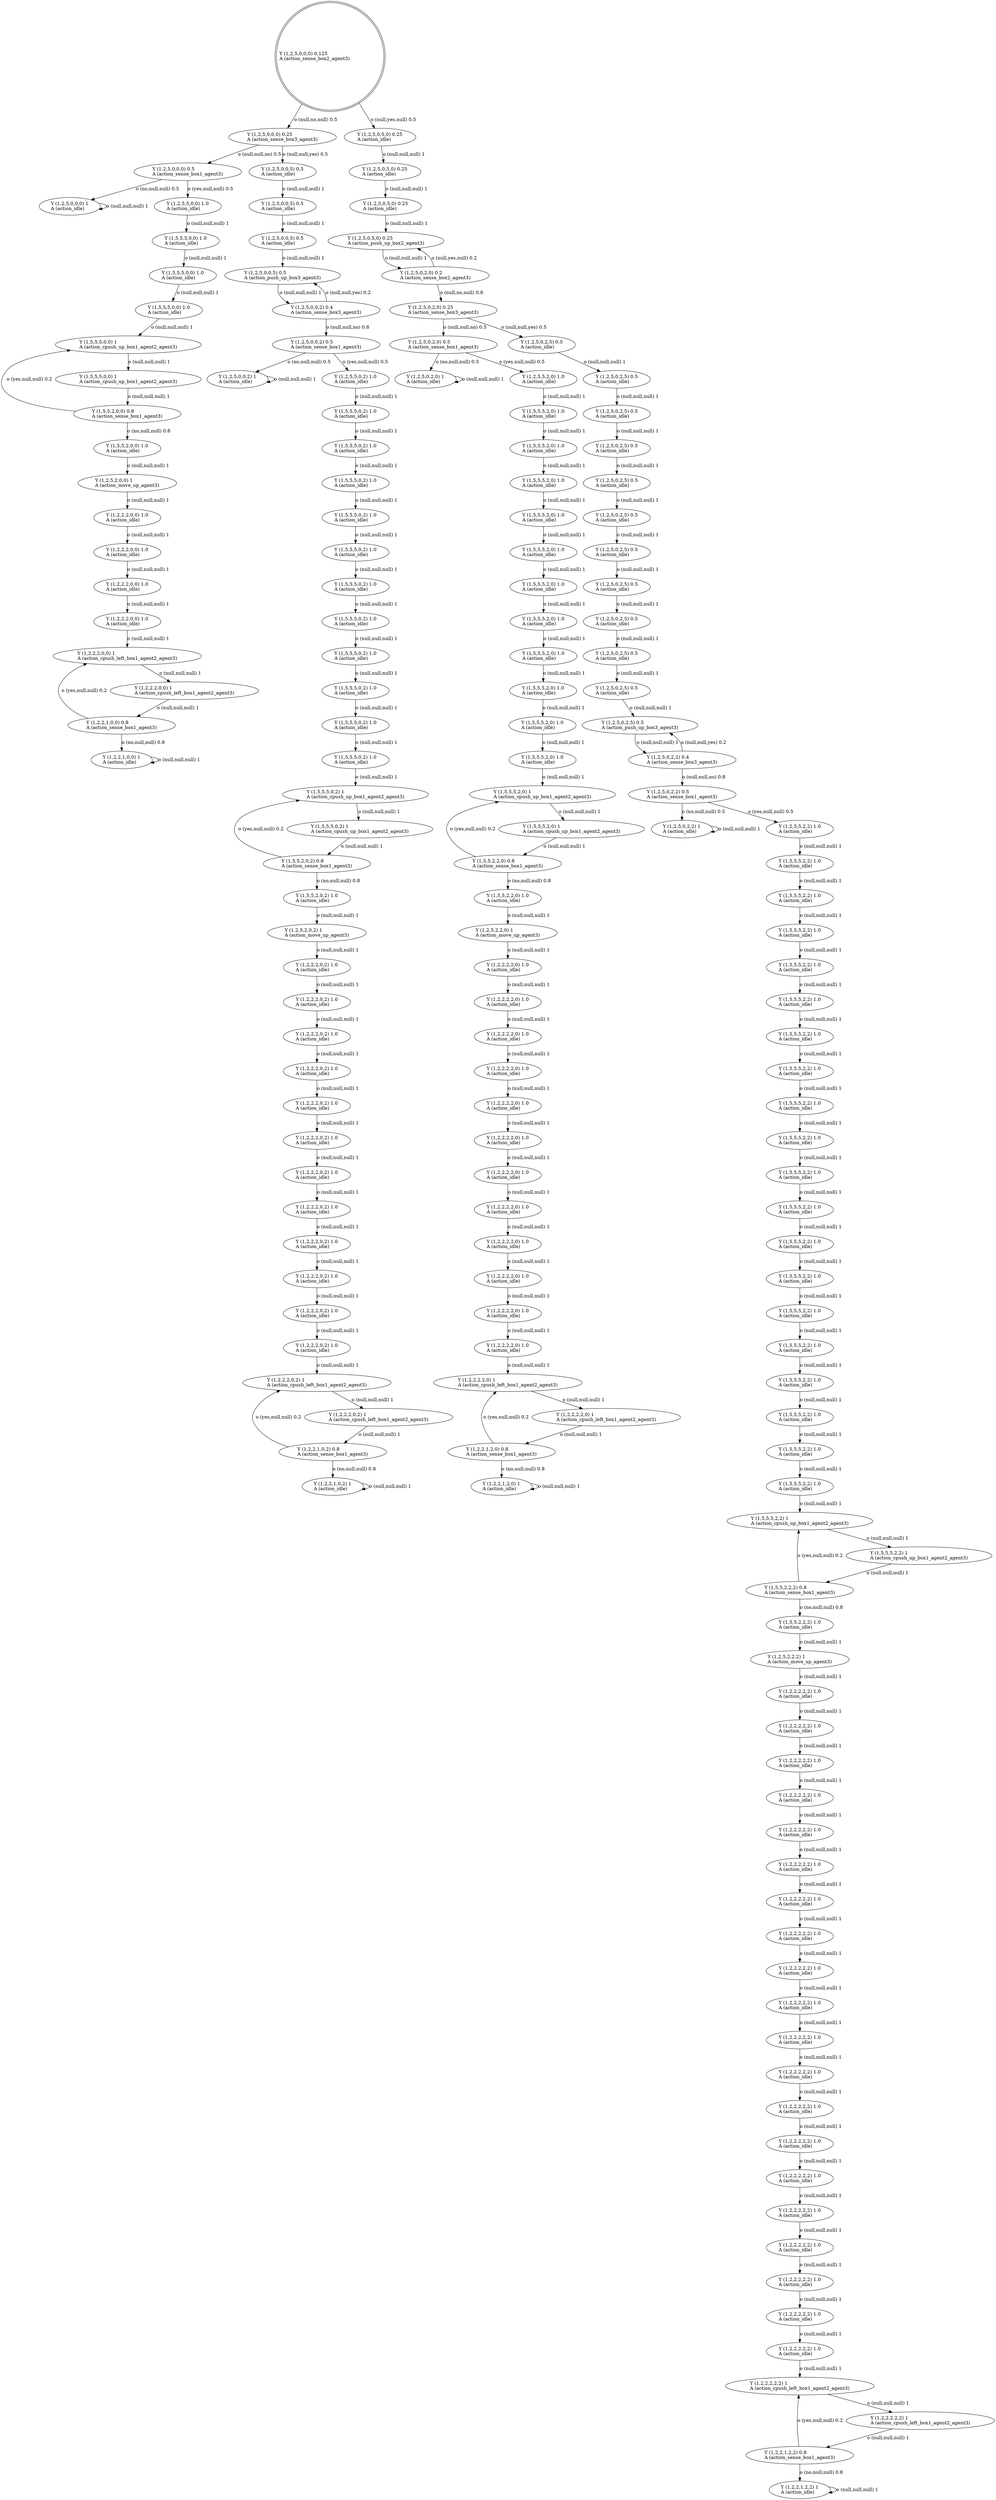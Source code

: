 digraph "G" {
root [label="Y (1,2,5,0,0,0) 0.125\lA (action_sense_box2_agent3)\l", labeljust="l", shape=doublecircle];
x0row196 [label="Y (1,5,5,2,2,0) 0.8\lA (action_sense_box1_agent3)\l"];
x0row151 [label="Y (1,2,2,1,2,2) 1\lA (action_idle)\l"];
x0row140 [label="Y (1,2,2,1,2,2) 0.8\lA (action_sense_box1_agent3)\l"];
x0row129 [label="Y (1,2,2,2,2,2) 1\lA (action_cpush_left_box1_agent2_agent3)\l"];
x0row122 [label="Y (1,2,5,2,2,2) 1\lA (action_move_up_agent3)\l"];
x0row116 [label="Y (1,5,5,2,2,2) 1.0\lA (action_idle)\l"];
x0row108 [label="Y (1,5,5,2,2,2) 0.8\lA (action_sense_box1_agent3)\l"];
x0row96 [label="Y (1,5,5,5,2,2) 1\lA (action_cpush_up_box1_agent2_agent3)\l"];
x0row90 [label="Y (1,2,5,0,2,2) 1\lA (action_idle)\l"];
x0row89 [label="Y (1,2,5,5,2,2) 1.0\lA (action_idle)\l"];
x0row80 [label="Y (1,2,5,0,2,2) 0.5\lA (action_sense_box1_agent3)\l"];
x0row184 [label="Y (1,5,5,5,2,0) 1\lA (action_cpush_up_box1_agent2_agent3)\l"];
x0row56 [label="Y (1,2,5,0,2,0) 0.5\lA (action_sense_box1_agent3)\l"];
x0row55 [label="Y (1,2,5,0,2,5) 0.5\lA (action_push_up_box3_agent3)\l"];
x0row57 [label="Y (1,2,5,0,2,2) 0.4\lA (action_sense_box3_agent3)\l"];
x0row30 [label="Y (1,2,5,0,2,0) 0.25\lA (action_sense_box3_agent3)\l"];
x0row20 [label="Y (1,2,5,0,2,0) 0.2\lA (action_sense_box2_agent3)\l"];
x0row422 [label="Y (1,2,2,1,0,0) 0.8\lA (action_sense_box1_agent3)\l"];
x0row353 [label="Y (1,2,2,1,0,2) 1\lA (action_idle)\l"];
x0row343 [label="Y (1,2,2,1,0,2) 0.8\lA (action_sense_box1_agent3)\l"];
x0row334 [label="Y (1,2,2,2,0,2) 1\lA (action_cpush_left_box1_agent2_agent3)\l"];
x0row414 [label="Y (1,2,2,2,0,0) 1\lA (action_cpush_left_box1_agent2_agent3)\l"];
x0row327 [label="Y (1,2,5,2,0,2) 1\lA (action_move_up_agent3)\l"];
x0row321 [label="Y (1,5,5,2,0,2) 1.0\lA (action_idle)\l"];
x0row313 [label="Y (1,5,5,2,0,2) 0.8\lA (action_sense_box1_agent3)\l"];
x0row408 [label="Y (1,2,5,2,0,0) 1\lA (action_move_up_agent3)\l"];
x0row302 [label="Y (1,5,5,5,0,2) 1\lA (action_cpush_up_box1_agent2_agent3)\l"];
x0row296 [label="Y (1,2,5,0,0,2) 1\lA (action_idle)\l"];
x0row295 [label="Y (1,2,5,5,0,2) 1.0\lA (action_idle)\l"];
x0row402 [label="Y (1,5,5,2,0,0) 1.0\lA (action_idle)\l"];
x0row287 [label="Y (1,2,5,0,0,2) 0.5\lA (action_sense_box1_agent3)\l"];
x0row394 [label="Y (1,5,5,2,0,0) 0.8\lA (action_sense_box1_agent3)\l"];
x0row266 [label="Y (1,2,5,0,0,2) 0.4\lA (action_sense_box3_agent3)\l"];
x0row264 [label="Y (1,2,5,0,0,5) 0.5\lA (action_push_up_box3_agent3)\l"];
x0row265 [label="Y (1,2,5,0,0,0) 0.5\lA (action_sense_box1_agent3)\l"];
x0row383 [label="Y (1,5,5,5,0,0) 1\lA (action_cpush_up_box1_agent2_agent3)\l"];
x0row236 [label="Y (1,2,2,1,2,0) 1\lA (action_idle)\l"];
x0row431 [label="Y (1,2,2,1,0,0) 1\lA (action_idle)\l"];
x0row226 [label="Y (1,2,2,1,2,0) 0.8\lA (action_sense_box1_agent3)\l"];
x0row378 [label="Y (1,2,5,0,0,0) 1\lA (action_idle)\l"];
x0row377 [label="Y (1,2,5,5,0,0) 1.0\lA (action_idle)\l"];
x0row216 [label="Y (1,2,2,2,2,0) 1\lA (action_cpush_left_box1_agent2_agent3)\l"];
x0row210 [label="Y (1,2,5,2,2,0) 1\lA (action_move_up_agent3)\l"];
x0row204 [label="Y (1,5,5,2,2,0) 1.0\lA (action_idle)\l"];
x0row3 [label="Y (1,2,5,0,0,0) 0.25\lA (action_sense_box3_agent3)\l"];
x0row2 [label="Y (1,2,5,0,5,0) 0.25\lA (action_push_up_box2_agent3)\l"];
x0row179 [label="Y (1,2,5,0,2,0) 1\lA (action_idle)\l"];
x0row178 [label="Y (1,2,5,5,2,0) 1.0\lA (action_idle)\l"];
x0row2_noop_0 [label="Y (1,2,5,0,5,0) 0.25\lA (action_idle)\l"];
x0row2_noop_1 [label="Y (1,2,5,0,5,0) 0.25\lA (action_idle)\l"];
x0row2_noop_2 [label="Y (1,2,5,0,5,0) 0.25\lA (action_idle)\l"];
x0row264_noop_0 [label="Y (1,2,5,0,0,5) 0.5\lA (action_idle)\l"];
x0row264_noop_1 [label="Y (1,2,5,0,0,5) 0.5\lA (action_idle)\l"];
x0row264_noop_2 [label="Y (1,2,5,0,0,5) 0.5\lA (action_idle)\l"];
x0row55_noop_0 [label="Y (1,2,5,0,2,5) 0.5\lA (action_idle)\l"];
x0row55_noop_1 [label="Y (1,2,5,0,2,5) 0.5\lA (action_idle)\l"];
x0row55_noop_2 [label="Y (1,2,5,0,2,5) 0.5\lA (action_idle)\l"];
x0row55_noop_3 [label="Y (1,2,5,0,2,5) 0.5\lA (action_idle)\l"];
x0row55_noop_4 [label="Y (1,2,5,0,2,5) 0.5\lA (action_idle)\l"];
x0row55_noop_5 [label="Y (1,2,5,0,2,5) 0.5\lA (action_idle)\l"];
x0row55_noop_6 [label="Y (1,2,5,0,2,5) 0.5\lA (action_idle)\l"];
x0row55_noop_7 [label="Y (1,2,5,0,2,5) 0.5\lA (action_idle)\l"];
x0row55_noop_8 [label="Y (1,2,5,0,2,5) 0.5\lA (action_idle)\l"];
x0row55_noop_9 [label="Y (1,2,5,0,2,5) 0.5\lA (action_idle)\l"];
x0row55_noop_10 [label="Y (1,2,5,0,2,5) 0.5\lA (action_idle)\l"];
x0row383_noop_0 [label="Y (1,5,5,5,0,0) 1.0\lA (action_idle)\l"];
x0row383_noop_1 [label="Y (1,5,5,5,0,0) 1.0\lA (action_idle)\l"];
x0row383_noop_2 [label="Y (1,5,5,5,0,0) 1.0\lA (action_idle)\l"];
x0row184_noop_0 [label="Y (1,5,5,5,2,0) 1.0\lA (action_idle)\l"];
x0row184_noop_1 [label="Y (1,5,5,5,2,0) 1.0\lA (action_idle)\l"];
x0row184_noop_2 [label="Y (1,5,5,5,2,0) 1.0\lA (action_idle)\l"];
x0row184_noop_3 [label="Y (1,5,5,5,2,0) 1.0\lA (action_idle)\l"];
x0row184_noop_4 [label="Y (1,5,5,5,2,0) 1.0\lA (action_idle)\l"];
x0row184_noop_5 [label="Y (1,5,5,5,2,0) 1.0\lA (action_idle)\l"];
x0row184_noop_6 [label="Y (1,5,5,5,2,0) 1.0\lA (action_idle)\l"];
x0row184_noop_7 [label="Y (1,5,5,5,2,0) 1.0\lA (action_idle)\l"];
x0row184_noop_8 [label="Y (1,5,5,5,2,0) 1.0\lA (action_idle)\l"];
x0row184_noop_9 [label="Y (1,5,5,5,2,0) 1.0\lA (action_idle)\l"];
x0row184_noop_10 [label="Y (1,5,5,5,2,0) 1.0\lA (action_idle)\l"];
x0row302_noop_0 [label="Y (1,5,5,5,0,2) 1.0\lA (action_idle)\l"];
x0row302_noop_1 [label="Y (1,5,5,5,0,2) 1.0\lA (action_idle)\l"];
x0row302_noop_2 [label="Y (1,5,5,5,0,2) 1.0\lA (action_idle)\l"];
x0row302_noop_3 [label="Y (1,5,5,5,0,2) 1.0\lA (action_idle)\l"];
x0row302_noop_4 [label="Y (1,5,5,5,0,2) 1.0\lA (action_idle)\l"];
x0row302_noop_5 [label="Y (1,5,5,5,0,2) 1.0\lA (action_idle)\l"];
x0row302_noop_6 [label="Y (1,5,5,5,0,2) 1.0\lA (action_idle)\l"];
x0row302_noop_7 [label="Y (1,5,5,5,0,2) 1.0\lA (action_idle)\l"];
x0row302_noop_8 [label="Y (1,5,5,5,0,2) 1.0\lA (action_idle)\l"];
x0row302_noop_9 [label="Y (1,5,5,5,0,2) 1.0\lA (action_idle)\l"];
x0row302_noop_10 [label="Y (1,5,5,5,0,2) 1.0\lA (action_idle)\l"];
x0row96_noop_0 [label="Y (1,5,5,5,2,2) 1.0\lA (action_idle)\l"];
x0row96_noop_1 [label="Y (1,5,5,5,2,2) 1.0\lA (action_idle)\l"];
x0row96_noop_2 [label="Y (1,5,5,5,2,2) 1.0\lA (action_idle)\l"];
x0row96_noop_3 [label="Y (1,5,5,5,2,2) 1.0\lA (action_idle)\l"];
x0row96_noop_4 [label="Y (1,5,5,5,2,2) 1.0\lA (action_idle)\l"];
x0row96_noop_5 [label="Y (1,5,5,5,2,2) 1.0\lA (action_idle)\l"];
x0row96_noop_6 [label="Y (1,5,5,5,2,2) 1.0\lA (action_idle)\l"];
x0row96_noop_7 [label="Y (1,5,5,5,2,2) 1.0\lA (action_idle)\l"];
x0row96_noop_8 [label="Y (1,5,5,5,2,2) 1.0\lA (action_idle)\l"];
x0row96_noop_9 [label="Y (1,5,5,5,2,2) 1.0\lA (action_idle)\l"];
x0row96_noop_10 [label="Y (1,5,5,5,2,2) 1.0\lA (action_idle)\l"];
x0row96_noop_11 [label="Y (1,5,5,5,2,2) 1.0\lA (action_idle)\l"];
x0row96_noop_12 [label="Y (1,5,5,5,2,2) 1.0\lA (action_idle)\l"];
x0row96_noop_13 [label="Y (1,5,5,5,2,2) 1.0\lA (action_idle)\l"];
x0row96_noop_14 [label="Y (1,5,5,5,2,2) 1.0\lA (action_idle)\l"];
x0row96_noop_15 [label="Y (1,5,5,5,2,2) 1.0\lA (action_idle)\l"];
x0row96_noop_16 [label="Y (1,5,5,5,2,2) 1.0\lA (action_idle)\l"];
x0row96_noop_17 [label="Y (1,5,5,5,2,2) 1.0\lA (action_idle)\l"];
x0row96_noop_18 [label="Y (1,5,5,5,2,2) 1.0\lA (action_idle)\l"];
x0row414_noop_0 [label="Y (1,2,2,2,0,0) 1.0\lA (action_idle)\l"];
x0row414_noop_1 [label="Y (1,2,2,2,0,0) 1.0\lA (action_idle)\l"];
x0row414_noop_2 [label="Y (1,2,2,2,0,0) 1.0\lA (action_idle)\l"];
x0row414_noop_3 [label="Y (1,2,2,2,0,0) 1.0\lA (action_idle)\l"];
x0row216_noop_0 [label="Y (1,2,2,2,2,0) 1.0\lA (action_idle)\l"];
x0row216_noop_1 [label="Y (1,2,2,2,2,0) 1.0\lA (action_idle)\l"];
x0row216_noop_2 [label="Y (1,2,2,2,2,0) 1.0\lA (action_idle)\l"];
x0row216_noop_3 [label="Y (1,2,2,2,2,0) 1.0\lA (action_idle)\l"];
x0row216_noop_4 [label="Y (1,2,2,2,2,0) 1.0\lA (action_idle)\l"];
x0row216_noop_5 [label="Y (1,2,2,2,2,0) 1.0\lA (action_idle)\l"];
x0row216_noop_6 [label="Y (1,2,2,2,2,0) 1.0\lA (action_idle)\l"];
x0row216_noop_7 [label="Y (1,2,2,2,2,0) 1.0\lA (action_idle)\l"];
x0row216_noop_8 [label="Y (1,2,2,2,2,0) 1.0\lA (action_idle)\l"];
x0row216_noop_9 [label="Y (1,2,2,2,2,0) 1.0\lA (action_idle)\l"];
x0row216_noop_10 [label="Y (1,2,2,2,2,0) 1.0\lA (action_idle)\l"];
x0row216_noop_11 [label="Y (1,2,2,2,2,0) 1.0\lA (action_idle)\l"];
x0row334_noop_0 [label="Y (1,2,2,2,0,2) 1.0\lA (action_idle)\l"];
x0row334_noop_1 [label="Y (1,2,2,2,0,2) 1.0\lA (action_idle)\l"];
x0row334_noop_2 [label="Y (1,2,2,2,0,2) 1.0\lA (action_idle)\l"];
x0row334_noop_3 [label="Y (1,2,2,2,0,2) 1.0\lA (action_idle)\l"];
x0row334_noop_4 [label="Y (1,2,2,2,0,2) 1.0\lA (action_idle)\l"];
x0row334_noop_5 [label="Y (1,2,2,2,0,2) 1.0\lA (action_idle)\l"];
x0row334_noop_6 [label="Y (1,2,2,2,0,2) 1.0\lA (action_idle)\l"];
x0row334_noop_7 [label="Y (1,2,2,2,0,2) 1.0\lA (action_idle)\l"];
x0row334_noop_8 [label="Y (1,2,2,2,0,2) 1.0\lA (action_idle)\l"];
x0row334_noop_9 [label="Y (1,2,2,2,0,2) 1.0\lA (action_idle)\l"];
x0row334_noop_10 [label="Y (1,2,2,2,0,2) 1.0\lA (action_idle)\l"];
x0row334_noop_11 [label="Y (1,2,2,2,0,2) 1.0\lA (action_idle)\l"];
x0row129_noop_0 [label="Y (1,2,2,2,2,2) 1.0\lA (action_idle)\l"];
x0row129_noop_1 [label="Y (1,2,2,2,2,2) 1.0\lA (action_idle)\l"];
x0row129_noop_2 [label="Y (1,2,2,2,2,2) 1.0\lA (action_idle)\l"];
x0row129_noop_3 [label="Y (1,2,2,2,2,2) 1.0\lA (action_idle)\l"];
x0row129_noop_4 [label="Y (1,2,2,2,2,2) 1.0\lA (action_idle)\l"];
x0row129_noop_5 [label="Y (1,2,2,2,2,2) 1.0\lA (action_idle)\l"];
x0row129_noop_6 [label="Y (1,2,2,2,2,2) 1.0\lA (action_idle)\l"];
x0row129_noop_7 [label="Y (1,2,2,2,2,2) 1.0\lA (action_idle)\l"];
x0row129_noop_8 [label="Y (1,2,2,2,2,2) 1.0\lA (action_idle)\l"];
x0row129_noop_9 [label="Y (1,2,2,2,2,2) 1.0\lA (action_idle)\l"];
x0row129_noop_10 [label="Y (1,2,2,2,2,2) 1.0\lA (action_idle)\l"];
x0row129_noop_11 [label="Y (1,2,2,2,2,2) 1.0\lA (action_idle)\l"];
x0row129_noop_12 [label="Y (1,2,2,2,2,2) 1.0\lA (action_idle)\l"];
x0row129_noop_13 [label="Y (1,2,2,2,2,2) 1.0\lA (action_idle)\l"];
x0row129_noop_14 [label="Y (1,2,2,2,2,2) 1.0\lA (action_idle)\l"];
x0row129_noop_15 [label="Y (1,2,2,2,2,2) 1.0\lA (action_idle)\l"];
x0row129_noop_16 [label="Y (1,2,2,2,2,2) 1.0\lA (action_idle)\l"];
x0row129_noop_17 [label="Y (1,2,2,2,2,2) 1.0\lA (action_idle)\l"];
x0row129_noop_18 [label="Y (1,2,2,2,2,2) 1.0\lA (action_idle)\l"];
x0row129_noop_19 [label="Y (1,2,2,2,2,2) 1.0\lA (action_idle)\l"];
x0row129_repeat_1 [label="Y (1,2,2,2,2,2) 1\lA (action_cpush_left_box1_agent2_agent3)\l"];
x0row96_repeat_1 [label="Y (1,5,5,5,2,2) 1\lA (action_cpush_up_box1_agent2_agent3)\l"];
x0row184_repeat_1 [label="Y (1,5,5,5,2,0) 1\lA (action_cpush_up_box1_agent2_agent3)\l"];
x0row334_repeat_1 [label="Y (1,2,2,2,0,2) 1\lA (action_cpush_left_box1_agent2_agent3)\l"];
x0row414_repeat_1 [label="Y (1,2,2,2,0,0) 1\lA (action_cpush_left_box1_agent2_agent3)\l"];
x0row302_repeat_1 [label="Y (1,5,5,5,0,2) 1\lA (action_cpush_up_box1_agent2_agent3)\l"];
x0row383_repeat_1 [label="Y (1,5,5,5,0,0) 1\lA (action_cpush_up_box1_agent2_agent3)\l"];
x0row216_repeat_1 [label="Y (1,2,2,2,2,0) 1\lA (action_cpush_left_box1_agent2_agent3)\l"];
root -> x0row3  [key=0, label="o (null,no,null) 0.5\l"];
root -> x0row2_noop_0  [key=0, label="o (null,yes,null) 0.5\l"];
x0row196 -> x0row184  [key=0, label="o (yes,null,null) 0.2\l"];
x0row196 -> x0row204  [key=0, label="o (no,null,null) 0.8\l"];
x0row151 -> x0row151  [key=0, label="o (null,null,null) 1\l"];
x0row140 -> x0row129  [key=0, label="o (yes,null,null) 0.2\l"];
x0row140 -> x0row151  [key=0, label="o (no,null,null) 0.8\l"];
x0row129 -> x0row129_repeat_1  [key=0, label="o (null,null,null) 1\l"];
x0row122 -> x0row129_noop_0  [key=0, label="o (null,null,null) 1\l"];
x0row116 -> x0row122  [key=0, label="o (null,null,null) 1\l"];
x0row108 -> x0row96  [key=0, label="o (yes,null,null) 0.2\l"];
x0row108 -> x0row116  [key=0, label="o (no,null,null) 0.8\l"];
x0row96 -> x0row96_repeat_1  [key=0, label="o (null,null,null) 1\l"];
x0row90 -> x0row90  [key=0, label="o (null,null,null) 1\l"];
x0row89 -> x0row96_noop_0  [key=0, label="o (null,null,null) 1\l"];
x0row80 -> x0row89  [key=0, label="o (yes,null,null) 0.5\l"];
x0row80 -> x0row90  [key=0, label="o (no,null,null) 0.5\l"];
x0row184 -> x0row184_repeat_1  [key=0, label="o (null,null,null) 1\l"];
x0row56 -> x0row178  [key=0, label="o (yes,null,null) 0.5\l"];
x0row56 -> x0row179  [key=0, label="o (no,null,null) 0.5\l"];
x0row55 -> x0row57  [key=0, label="o (null,null,null) 1\l"];
x0row57 -> x0row55  [key=0, label="o (null,null,yes) 0.2\l"];
x0row57 -> x0row80  [key=0, label="o (null,null,no) 0.8\l"];
x0row30 -> x0row56  [key=0, label="o (null,null,no) 0.5\l"];
x0row30 -> x0row55_noop_0  [key=0, label="o (null,null,yes) 0.5\l"];
x0row20 -> x0row2  [key=0, label="o (null,yes,null) 0.2\l"];
x0row20 -> x0row30  [key=0, label="o (null,no,null) 0.8\l"];
x0row422 -> x0row414  [key=0, label="o (yes,null,null) 0.2\l"];
x0row422 -> x0row431  [key=0, label="o (no,null,null) 0.8\l"];
x0row353 -> x0row353  [key=0, label="o (null,null,null) 1\l"];
x0row343 -> x0row334  [key=0, label="o (yes,null,null) 0.2\l"];
x0row343 -> x0row353  [key=0, label="o (no,null,null) 0.8\l"];
x0row334 -> x0row334_repeat_1  [key=0, label="o (null,null,null) 1\l"];
x0row414 -> x0row414_repeat_1  [key=0, label="o (null,null,null) 1\l"];
x0row327 -> x0row334_noop_0  [key=0, label="o (null,null,null) 1\l"];
x0row321 -> x0row327  [key=0, label="o (null,null,null) 1\l"];
x0row313 -> x0row302  [key=0, label="o (yes,null,null) 0.2\l"];
x0row313 -> x0row321  [key=0, label="o (no,null,null) 0.8\l"];
x0row408 -> x0row414_noop_0  [key=0, label="o (null,null,null) 1\l"];
x0row302 -> x0row302_repeat_1  [key=0, label="o (null,null,null) 1\l"];
x0row296 -> x0row296  [key=0, label="o (null,null,null) 1\l"];
x0row295 -> x0row302_noop_0  [key=0, label="o (null,null,null) 1\l"];
x0row402 -> x0row408  [key=0, label="o (null,null,null) 1\l"];
x0row287 -> x0row295  [key=0, label="o (yes,null,null) 0.5\l"];
x0row287 -> x0row296  [key=0, label="o (no,null,null) 0.5\l"];
x0row394 -> x0row383  [key=0, label="o (yes,null,null) 0.2\l"];
x0row394 -> x0row402  [key=0, label="o (no,null,null) 0.8\l"];
x0row266 -> x0row264  [key=0, label="o (null,null,yes) 0.2\l"];
x0row266 -> x0row287  [key=0, label="o (null,null,no) 0.8\l"];
x0row264 -> x0row266  [key=0, label="o (null,null,null) 1\l"];
x0row265 -> x0row377  [key=0, label="o (yes,null,null) 0.5\l"];
x0row265 -> x0row378  [key=0, label="o (no,null,null) 0.5\l"];
x0row383 -> x0row383_repeat_1  [key=0, label="o (null,null,null) 1\l"];
x0row236 -> x0row236  [key=0, label="o (null,null,null) 1\l"];
x0row431 -> x0row431  [key=0, label="o (null,null,null) 1\l"];
x0row226 -> x0row216  [key=0, label="o (yes,null,null) 0.2\l"];
x0row226 -> x0row236  [key=0, label="o (no,null,null) 0.8\l"];
x0row378 -> x0row378  [key=0, label="o (null,null,null) 1\l"];
x0row377 -> x0row383_noop_0  [key=0, label="o (null,null,null) 1\l"];
x0row216 -> x0row216_repeat_1  [key=0, label="o (null,null,null) 1\l"];
x0row210 -> x0row216_noop_0  [key=0, label="o (null,null,null) 1\l"];
x0row204 -> x0row210  [key=0, label="o (null,null,null) 1\l"];
x0row3 -> x0row265  [key=0, label="o (null,null,no) 0.5\l"];
x0row3 -> x0row264_noop_0  [key=0, label="o (null,null,yes) 0.5\l"];
x0row2 -> x0row20  [key=0, label="o (null,null,null) 1\l"];
x0row179 -> x0row179  [key=0, label="o (null,null,null) 1\l"];
x0row178 -> x0row184_noop_0  [key=0, label="o (null,null,null) 1\l"];
x0row2_noop_0 -> x0row2_noop_1  [key=0, label="o (null,null,null) 1\l"];
x0row2_noop_1 -> x0row2_noop_2  [key=0, label="o (null,null,null) 1\l"];
x0row2_noop_2 -> x0row2  [key=0, label="o (null,null,null) 1\l"];
x0row264_noop_0 -> x0row264_noop_1  [key=0, label="o (null,null,null) 1\l"];
x0row264_noop_1 -> x0row264_noop_2  [key=0, label="o (null,null,null) 1\l"];
x0row264_noop_2 -> x0row264  [key=0, label="o (null,null,null) 1\l"];
x0row55_noop_0 -> x0row55_noop_1  [key=0, label="o (null,null,null) 1\l"];
x0row55_noop_1 -> x0row55_noop_2  [key=0, label="o (null,null,null) 1\l"];
x0row55_noop_2 -> x0row55_noop_3  [key=0, label="o (null,null,null) 1\l"];
x0row55_noop_3 -> x0row55_noop_4  [key=0, label="o (null,null,null) 1\l"];
x0row55_noop_4 -> x0row55_noop_5  [key=0, label="o (null,null,null) 1\l"];
x0row55_noop_5 -> x0row55_noop_6  [key=0, label="o (null,null,null) 1\l"];
x0row55_noop_6 -> x0row55_noop_7  [key=0, label="o (null,null,null) 1\l"];
x0row55_noop_7 -> x0row55_noop_8  [key=0, label="o (null,null,null) 1\l"];
x0row55_noop_8 -> x0row55_noop_9  [key=0, label="o (null,null,null) 1\l"];
x0row55_noop_9 -> x0row55_noop_10  [key=0, label="o (null,null,null) 1\l"];
x0row55_noop_10 -> x0row55  [key=0, label="o (null,null,null) 1\l"];
x0row383_noop_0 -> x0row383_noop_1  [key=0, label="o (null,null,null) 1\l"];
x0row383_noop_1 -> x0row383_noop_2  [key=0, label="o (null,null,null) 1\l"];
x0row383_noop_2 -> x0row383  [key=0, label="o (null,null,null) 1\l"];
x0row184_noop_0 -> x0row184_noop_1  [key=0, label="o (null,null,null) 1\l"];
x0row184_noop_1 -> x0row184_noop_2  [key=0, label="o (null,null,null) 1\l"];
x0row184_noop_2 -> x0row184_noop_3  [key=0, label="o (null,null,null) 1\l"];
x0row184_noop_3 -> x0row184_noop_4  [key=0, label="o (null,null,null) 1\l"];
x0row184_noop_4 -> x0row184_noop_5  [key=0, label="o (null,null,null) 1\l"];
x0row184_noop_5 -> x0row184_noop_6  [key=0, label="o (null,null,null) 1\l"];
x0row184_noop_6 -> x0row184_noop_7  [key=0, label="o (null,null,null) 1\l"];
x0row184_noop_7 -> x0row184_noop_8  [key=0, label="o (null,null,null) 1\l"];
x0row184_noop_8 -> x0row184_noop_9  [key=0, label="o (null,null,null) 1\l"];
x0row184_noop_9 -> x0row184_noop_10  [key=0, label="o (null,null,null) 1\l"];
x0row184_noop_10 -> x0row184  [key=0, label="o (null,null,null) 1\l"];
x0row302_noop_0 -> x0row302_noop_1  [key=0, label="o (null,null,null) 1\l"];
x0row302_noop_1 -> x0row302_noop_2  [key=0, label="o (null,null,null) 1\l"];
x0row302_noop_2 -> x0row302_noop_3  [key=0, label="o (null,null,null) 1\l"];
x0row302_noop_3 -> x0row302_noop_4  [key=0, label="o (null,null,null) 1\l"];
x0row302_noop_4 -> x0row302_noop_5  [key=0, label="o (null,null,null) 1\l"];
x0row302_noop_5 -> x0row302_noop_6  [key=0, label="o (null,null,null) 1\l"];
x0row302_noop_6 -> x0row302_noop_7  [key=0, label="o (null,null,null) 1\l"];
x0row302_noop_7 -> x0row302_noop_8  [key=0, label="o (null,null,null) 1\l"];
x0row302_noop_8 -> x0row302_noop_9  [key=0, label="o (null,null,null) 1\l"];
x0row302_noop_9 -> x0row302_noop_10  [key=0, label="o (null,null,null) 1\l"];
x0row302_noop_10 -> x0row302  [key=0, label="o (null,null,null) 1\l"];
x0row96_noop_0 -> x0row96_noop_1  [key=0, label="o (null,null,null) 1\l"];
x0row96_noop_1 -> x0row96_noop_2  [key=0, label="o (null,null,null) 1\l"];
x0row96_noop_2 -> x0row96_noop_3  [key=0, label="o (null,null,null) 1\l"];
x0row96_noop_3 -> x0row96_noop_4  [key=0, label="o (null,null,null) 1\l"];
x0row96_noop_4 -> x0row96_noop_5  [key=0, label="o (null,null,null) 1\l"];
x0row96_noop_5 -> x0row96_noop_6  [key=0, label="o (null,null,null) 1\l"];
x0row96_noop_6 -> x0row96_noop_7  [key=0, label="o (null,null,null) 1\l"];
x0row96_noop_7 -> x0row96_noop_8  [key=0, label="o (null,null,null) 1\l"];
x0row96_noop_8 -> x0row96_noop_9  [key=0, label="o (null,null,null) 1\l"];
x0row96_noop_9 -> x0row96_noop_10  [key=0, label="o (null,null,null) 1\l"];
x0row96_noop_10 -> x0row96_noop_11  [key=0, label="o (null,null,null) 1\l"];
x0row96_noop_11 -> x0row96_noop_12  [key=0, label="o (null,null,null) 1\l"];
x0row96_noop_12 -> x0row96_noop_13  [key=0, label="o (null,null,null) 1\l"];
x0row96_noop_13 -> x0row96_noop_14  [key=0, label="o (null,null,null) 1\l"];
x0row96_noop_14 -> x0row96_noop_15  [key=0, label="o (null,null,null) 1\l"];
x0row96_noop_15 -> x0row96_noop_16  [key=0, label="o (null,null,null) 1\l"];
x0row96_noop_16 -> x0row96_noop_17  [key=0, label="o (null,null,null) 1\l"];
x0row96_noop_17 -> x0row96_noop_18  [key=0, label="o (null,null,null) 1\l"];
x0row96_noop_18 -> x0row96  [key=0, label="o (null,null,null) 1\l"];
x0row414_noop_0 -> x0row414_noop_1  [key=0, label="o (null,null,null) 1\l"];
x0row414_noop_1 -> x0row414_noop_2  [key=0, label="o (null,null,null) 1\l"];
x0row414_noop_2 -> x0row414_noop_3  [key=0, label="o (null,null,null) 1\l"];
x0row414_noop_3 -> x0row414  [key=0, label="o (null,null,null) 1\l"];
x0row216_noop_0 -> x0row216_noop_1  [key=0, label="o (null,null,null) 1\l"];
x0row216_noop_1 -> x0row216_noop_2  [key=0, label="o (null,null,null) 1\l"];
x0row216_noop_2 -> x0row216_noop_3  [key=0, label="o (null,null,null) 1\l"];
x0row216_noop_3 -> x0row216_noop_4  [key=0, label="o (null,null,null) 1\l"];
x0row216_noop_4 -> x0row216_noop_5  [key=0, label="o (null,null,null) 1\l"];
x0row216_noop_5 -> x0row216_noop_6  [key=0, label="o (null,null,null) 1\l"];
x0row216_noop_6 -> x0row216_noop_7  [key=0, label="o (null,null,null) 1\l"];
x0row216_noop_7 -> x0row216_noop_8  [key=0, label="o (null,null,null) 1\l"];
x0row216_noop_8 -> x0row216_noop_9  [key=0, label="o (null,null,null) 1\l"];
x0row216_noop_9 -> x0row216_noop_10  [key=0, label="o (null,null,null) 1\l"];
x0row216_noop_10 -> x0row216_noop_11  [key=0, label="o (null,null,null) 1\l"];
x0row216_noop_11 -> x0row216  [key=0, label="o (null,null,null) 1\l"];
x0row334_noop_0 -> x0row334_noop_1  [key=0, label="o (null,null,null) 1\l"];
x0row334_noop_1 -> x0row334_noop_2  [key=0, label="o (null,null,null) 1\l"];
x0row334_noop_2 -> x0row334_noop_3  [key=0, label="o (null,null,null) 1\l"];
x0row334_noop_3 -> x0row334_noop_4  [key=0, label="o (null,null,null) 1\l"];
x0row334_noop_4 -> x0row334_noop_5  [key=0, label="o (null,null,null) 1\l"];
x0row334_noop_5 -> x0row334_noop_6  [key=0, label="o (null,null,null) 1\l"];
x0row334_noop_6 -> x0row334_noop_7  [key=0, label="o (null,null,null) 1\l"];
x0row334_noop_7 -> x0row334_noop_8  [key=0, label="o (null,null,null) 1\l"];
x0row334_noop_8 -> x0row334_noop_9  [key=0, label="o (null,null,null) 1\l"];
x0row334_noop_9 -> x0row334_noop_10  [key=0, label="o (null,null,null) 1\l"];
x0row334_noop_10 -> x0row334_noop_11  [key=0, label="o (null,null,null) 1\l"];
x0row334_noop_11 -> x0row334  [key=0, label="o (null,null,null) 1\l"];
x0row129_noop_0 -> x0row129_noop_1  [key=0, label="o (null,null,null) 1\l"];
x0row129_noop_1 -> x0row129_noop_2  [key=0, label="o (null,null,null) 1\l"];
x0row129_noop_2 -> x0row129_noop_3  [key=0, label="o (null,null,null) 1\l"];
x0row129_noop_3 -> x0row129_noop_4  [key=0, label="o (null,null,null) 1\l"];
x0row129_noop_4 -> x0row129_noop_5  [key=0, label="o (null,null,null) 1\l"];
x0row129_noop_5 -> x0row129_noop_6  [key=0, label="o (null,null,null) 1\l"];
x0row129_noop_6 -> x0row129_noop_7  [key=0, label="o (null,null,null) 1\l"];
x0row129_noop_7 -> x0row129_noop_8  [key=0, label="o (null,null,null) 1\l"];
x0row129_noop_8 -> x0row129_noop_9  [key=0, label="o (null,null,null) 1\l"];
x0row129_noop_9 -> x0row129_noop_10  [key=0, label="o (null,null,null) 1\l"];
x0row129_noop_10 -> x0row129_noop_11  [key=0, label="o (null,null,null) 1\l"];
x0row129_noop_11 -> x0row129_noop_12  [key=0, label="o (null,null,null) 1\l"];
x0row129_noop_12 -> x0row129_noop_13  [key=0, label="o (null,null,null) 1\l"];
x0row129_noop_13 -> x0row129_noop_14  [key=0, label="o (null,null,null) 1\l"];
x0row129_noop_14 -> x0row129_noop_15  [key=0, label="o (null,null,null) 1\l"];
x0row129_noop_15 -> x0row129_noop_16  [key=0, label="o (null,null,null) 1\l"];
x0row129_noop_16 -> x0row129_noop_17  [key=0, label="o (null,null,null) 1\l"];
x0row129_noop_17 -> x0row129_noop_18  [key=0, label="o (null,null,null) 1\l"];
x0row129_noop_18 -> x0row129_noop_19  [key=0, label="o (null,null,null) 1\l"];
x0row129_noop_19 -> x0row129  [key=0, label="o (null,null,null) 1\l"];
x0row129_repeat_1 -> x0row140  [key=0, label="o (null,null,null) 1\l"];
x0row96_repeat_1 -> x0row108  [key=0, label="o (null,null,null) 1\l"];
x0row184_repeat_1 -> x0row196  [key=0, label="o (null,null,null) 1\l"];
x0row334_repeat_1 -> x0row343  [key=0, label="o (null,null,null) 1\l"];
x0row414_repeat_1 -> x0row422  [key=0, label="o (null,null,null) 1\l"];
x0row302_repeat_1 -> x0row313  [key=0, label="o (null,null,null) 1\l"];
x0row383_repeat_1 -> x0row394  [key=0, label="o (null,null,null) 1\l"];
x0row216_repeat_1 -> x0row226  [key=0, label="o (null,null,null) 1\l"];
}
